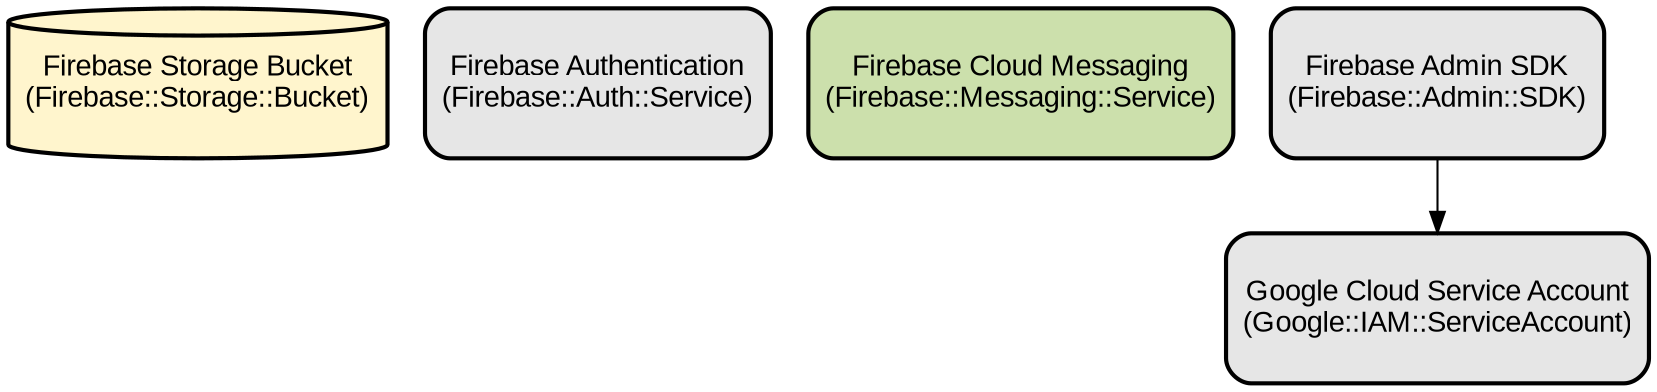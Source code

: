 digraph INFRA {
  node [ color = "black", fillcolor = "#E6E6E6", height =1, style = "filled,bold,rounded", fontname = "Arial" ];
  "Firebase Storage Bucket" [ label = "Firebase Storage Bucket
(Firebase::Storage::Bucket)", shape =cylinder, fillcolor = "#FFF5CD" ];
  "Firebase Authentication" [ label = "Firebase Authentication
(Firebase::Auth::Service)", shape =rectangle ];
  "Firebase Cloud Messaging" [ label = "Firebase Cloud Messaging
(Firebase::Messaging::Service)", shape =rectangle, fillcolor = "#CCE0AC" ];
  "Google Cloud Service Account" [ label = "Google Cloud Service Account
(Google::IAM::ServiceAccount)", shape =rectangle ];
  "Firebase Admin SDK" [ label = "Firebase Admin SDK
(Firebase::Admin::SDK)", shape =rectangle ];
  "Firebase Admin SDK" -> "Google Cloud Service Account";
}
